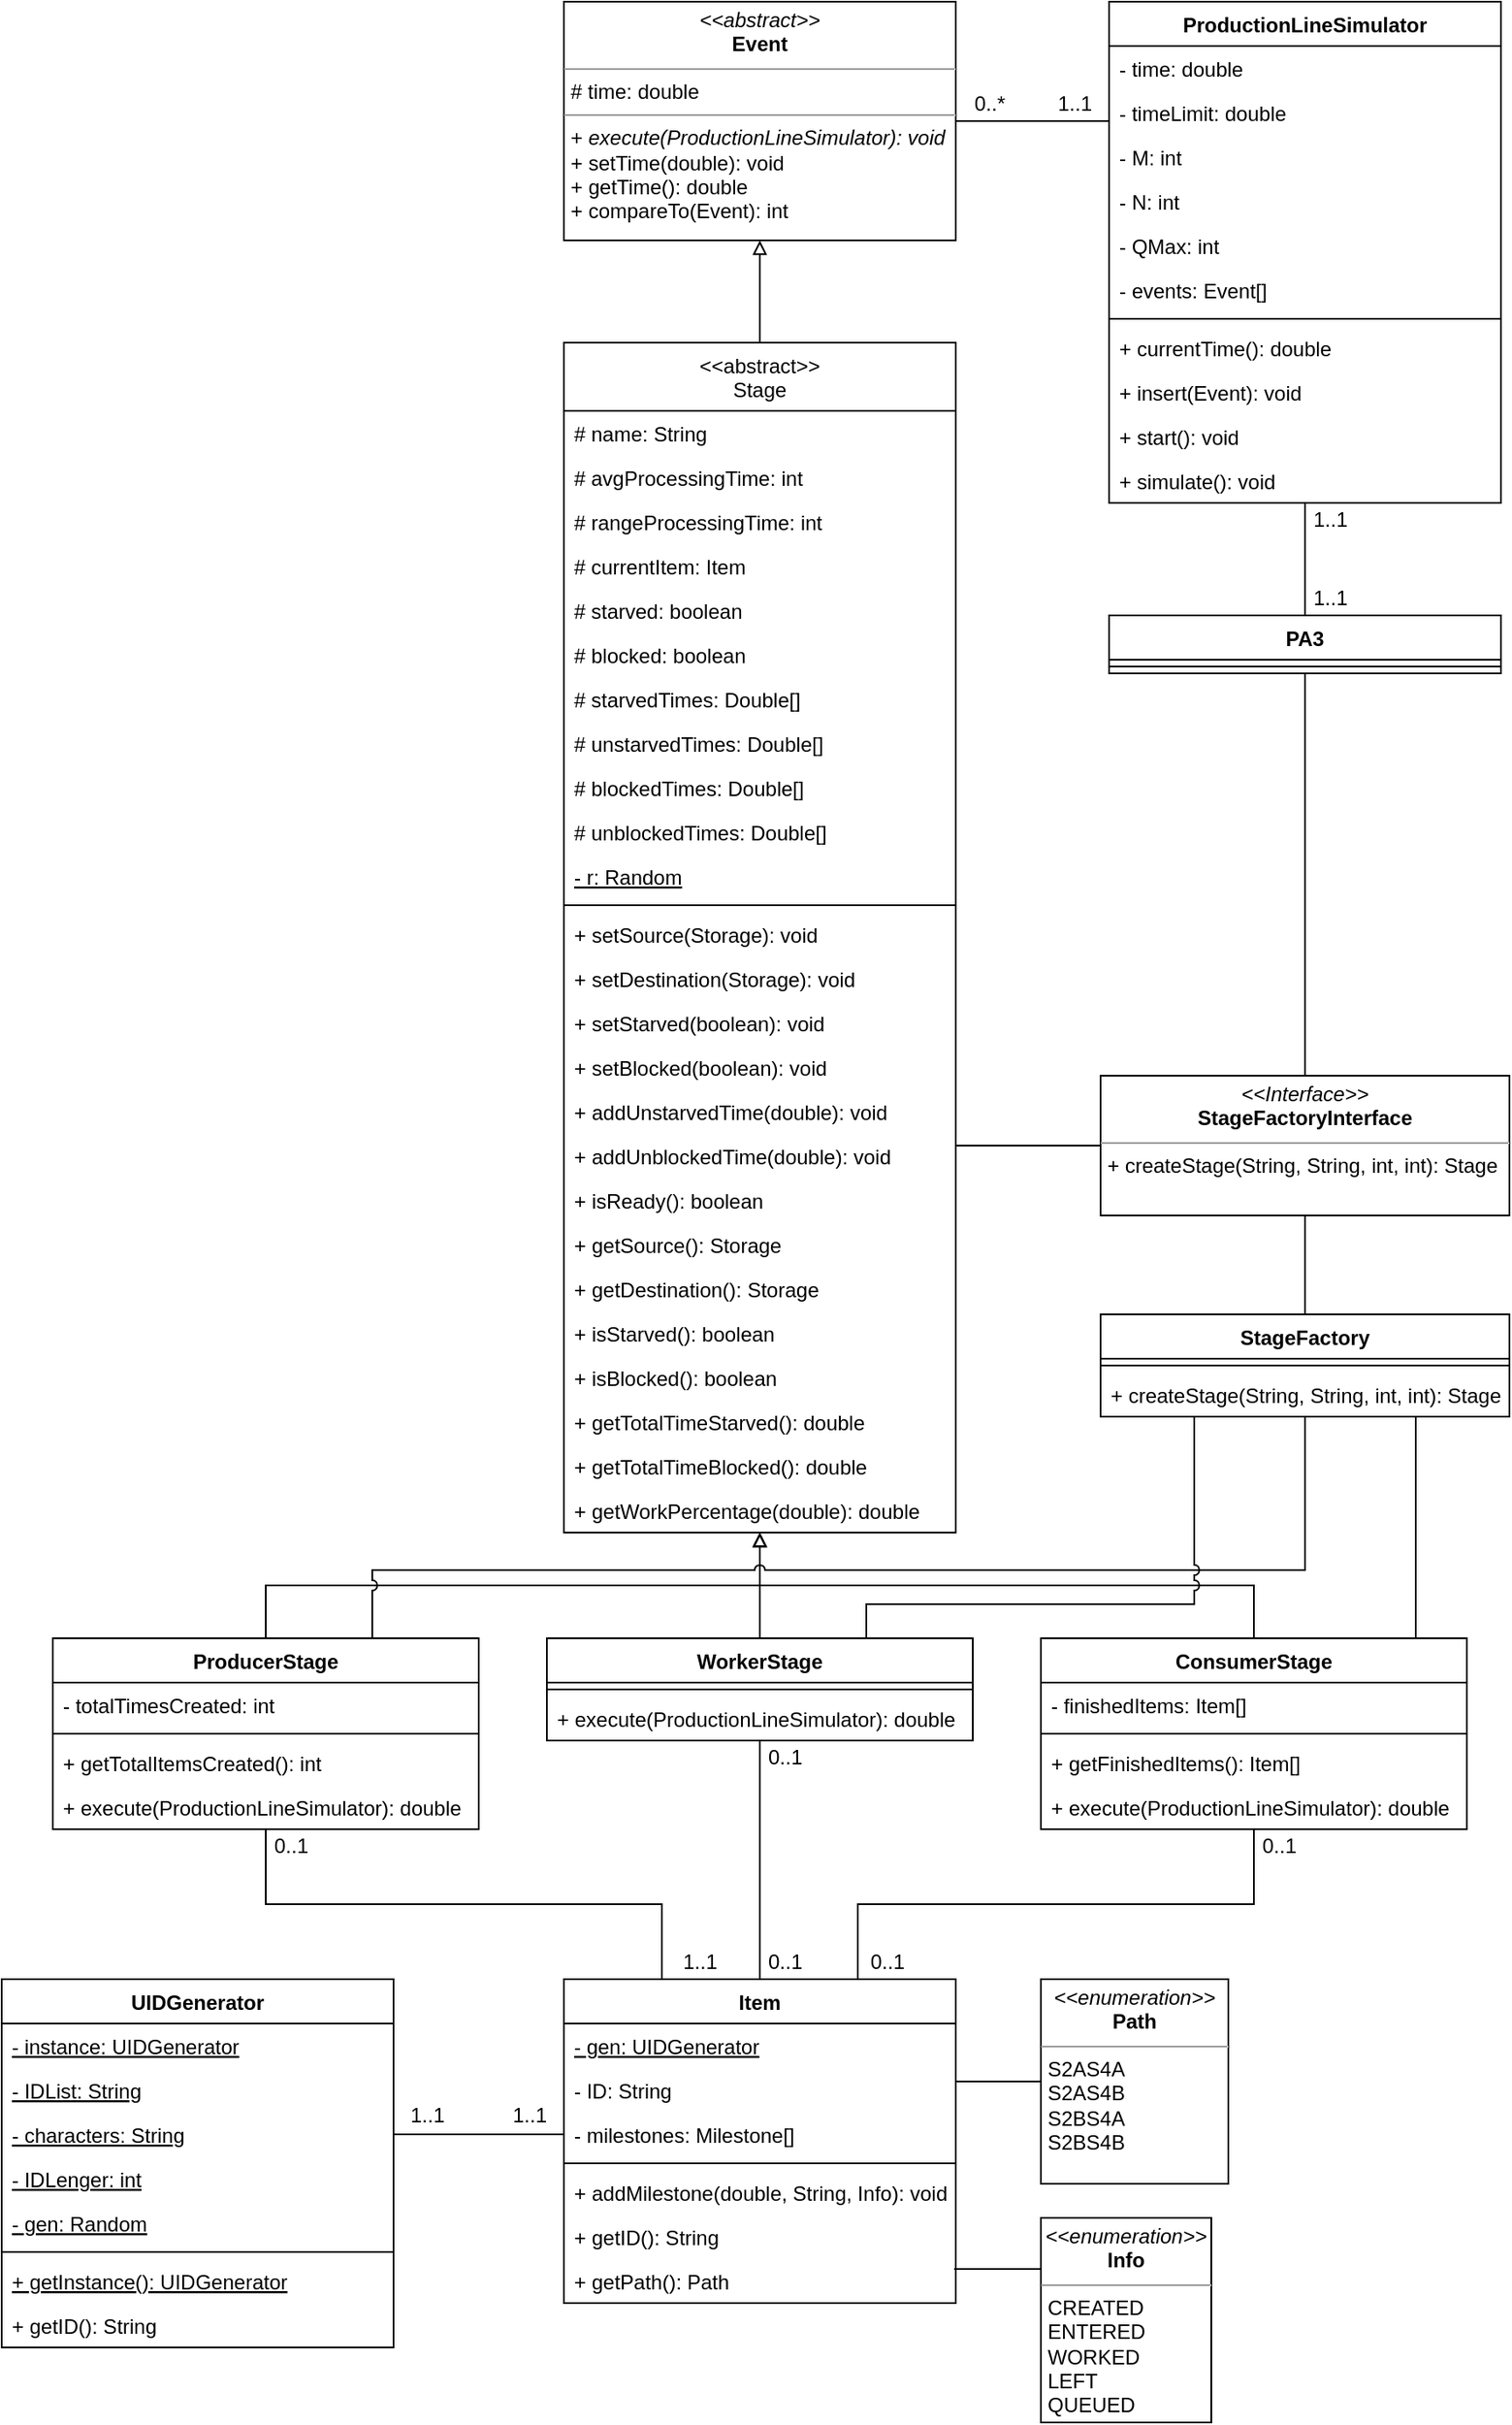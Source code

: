 <mxfile version="14.6.13" type="device"><diagram name="Page-1" id="c4acf3e9-155e-7222-9cf6-157b1a14988f"><mxGraphModel dx="1673" dy="896" grid="1" gridSize="10" guides="1" tooltips="1" connect="1" arrows="1" fold="1" page="1" pageScale="1" pageWidth="850" pageHeight="1100" background="none" math="0" shadow="0"><root><mxCell id="0"/><mxCell id="1" parent="0"/><mxCell id="oJGNSVc1yDjOr_b3LS5E-125" style="edgeStyle=orthogonalEdgeStyle;rounded=0;orthogonalLoop=1;jettySize=auto;html=1;exitX=0.75;exitY=0;exitDx=0;exitDy=0;endArrow=none;endFill=0;" edge="1" parent="1" source="oJGNSVc1yDjOr_b3LS5E-5" target="oJGNSVc1yDjOr_b3LS5E-78"><mxGeometry relative="1" as="geometry"><mxPoint x="750" y="1110" as="targetPoint"/></mxGeometry></mxCell><mxCell id="oJGNSVc1yDjOr_b3LS5E-5" value="Item" style="swimlane;fontStyle=1;align=center;verticalAlign=top;childLayout=stackLayout;horizontal=1;startSize=26;horizontalStack=0;resizeParent=1;resizeParentMax=0;resizeLast=0;collapsible=1;marginBottom=0;" vertex="1" parent="1"><mxGeometry x="330" y="1160" width="230" height="190" as="geometry"/></mxCell><mxCell id="oJGNSVc1yDjOr_b3LS5E-6" value="- gen: UIDGenerator" style="text;strokeColor=none;fillColor=none;align=left;verticalAlign=top;spacingLeft=4;spacingRight=4;overflow=hidden;rotatable=0;points=[[0,0.5],[1,0.5]];portConstraint=eastwest;fontStyle=4" vertex="1" parent="oJGNSVc1yDjOr_b3LS5E-5"><mxGeometry y="26" width="230" height="26" as="geometry"/></mxCell><mxCell id="oJGNSVc1yDjOr_b3LS5E-9" value="- ID: String" style="text;strokeColor=none;fillColor=none;align=left;verticalAlign=top;spacingLeft=4;spacingRight=4;overflow=hidden;rotatable=0;points=[[0,0.5],[1,0.5]];portConstraint=eastwest;" vertex="1" parent="oJGNSVc1yDjOr_b3LS5E-5"><mxGeometry y="52" width="230" height="26" as="geometry"/></mxCell><mxCell id="oJGNSVc1yDjOr_b3LS5E-10" value="- milestones: Milestone[]" style="text;strokeColor=none;fillColor=none;align=left;verticalAlign=top;spacingLeft=4;spacingRight=4;overflow=hidden;rotatable=0;points=[[0,0.5],[1,0.5]];portConstraint=eastwest;" vertex="1" parent="oJGNSVc1yDjOr_b3LS5E-5"><mxGeometry y="78" width="230" height="26" as="geometry"/></mxCell><mxCell id="oJGNSVc1yDjOr_b3LS5E-7" value="" style="line;strokeWidth=1;fillColor=none;align=left;verticalAlign=middle;spacingTop=-1;spacingLeft=3;spacingRight=3;rotatable=0;labelPosition=right;points=[];portConstraint=eastwest;" vertex="1" parent="oJGNSVc1yDjOr_b3LS5E-5"><mxGeometry y="104" width="230" height="8" as="geometry"/></mxCell><mxCell id="oJGNSVc1yDjOr_b3LS5E-8" value="+ addMilestone(double, String, Info): void" style="text;strokeColor=none;fillColor=none;align=left;verticalAlign=top;spacingLeft=4;spacingRight=4;overflow=hidden;rotatable=0;points=[[0,0.5],[1,0.5]];portConstraint=eastwest;" vertex="1" parent="oJGNSVc1yDjOr_b3LS5E-5"><mxGeometry y="112" width="230" height="26" as="geometry"/></mxCell><mxCell id="oJGNSVc1yDjOr_b3LS5E-11" value="+ getID(): String" style="text;strokeColor=none;fillColor=none;align=left;verticalAlign=top;spacingLeft=4;spacingRight=4;overflow=hidden;rotatable=0;points=[[0,0.5],[1,0.5]];portConstraint=eastwest;" vertex="1" parent="oJGNSVc1yDjOr_b3LS5E-5"><mxGeometry y="138" width="230" height="26" as="geometry"/></mxCell><mxCell id="oJGNSVc1yDjOr_b3LS5E-12" value="+ getPath(): Path" style="text;strokeColor=none;fillColor=none;align=left;verticalAlign=top;spacingLeft=4;spacingRight=4;overflow=hidden;rotatable=0;points=[[0,0.5],[1,0.5]];portConstraint=eastwest;" vertex="1" parent="oJGNSVc1yDjOr_b3LS5E-5"><mxGeometry y="164" width="230" height="26" as="geometry"/></mxCell><mxCell id="oJGNSVc1yDjOr_b3LS5E-135" style="edgeStyle=orthogonalEdgeStyle;rounded=0;orthogonalLoop=1;jettySize=auto;html=1;exitX=0;exitY=0.25;exitDx=0;exitDy=0;entryX=0.996;entryY=0.231;entryDx=0;entryDy=0;entryPerimeter=0;endArrow=none;endFill=0;" edge="1" parent="1" source="oJGNSVc1yDjOr_b3LS5E-17" target="oJGNSVc1yDjOr_b3LS5E-12"><mxGeometry relative="1" as="geometry"/></mxCell><mxCell id="oJGNSVc1yDjOr_b3LS5E-17" value="&lt;p style=&quot;margin: 0px ; margin-top: 4px ; text-align: center&quot;&gt;&lt;i&gt;&amp;lt;&amp;lt;enumeration&amp;gt;&amp;gt;&lt;/i&gt;&lt;br&gt;&lt;b&gt;Info&lt;/b&gt;&lt;/p&gt;&lt;hr size=&quot;1&quot;&gt;&lt;p style=&quot;margin: 0px ; margin-left: 4px&quot;&gt;CREATED&lt;/p&gt;&lt;p style=&quot;margin: 0px ; margin-left: 4px&quot;&gt;ENTERED&lt;/p&gt;&lt;p style=&quot;margin: 0px ; margin-left: 4px&quot;&gt;WORKED&lt;/p&gt;&lt;p style=&quot;margin: 0px ; margin-left: 4px&quot;&gt;LEFT&lt;/p&gt;&lt;p style=&quot;margin: 0px ; margin-left: 4px&quot;&gt;QUEUED&lt;/p&gt;&lt;p style=&quot;margin: 0px ; margin-left: 4px&quot;&gt;&lt;br&gt;&lt;/p&gt;" style="verticalAlign=top;align=left;overflow=fill;fontSize=12;fontFamily=Helvetica;html=1;" vertex="1" parent="1"><mxGeometry x="610" y="1300" width="100" height="120" as="geometry"/></mxCell><mxCell id="oJGNSVc1yDjOr_b3LS5E-136" style="edgeStyle=orthogonalEdgeStyle;rounded=0;orthogonalLoop=1;jettySize=auto;html=1;exitX=0;exitY=0.5;exitDx=0;exitDy=0;entryX=1;entryY=0.5;entryDx=0;entryDy=0;endArrow=none;endFill=0;" edge="1" parent="1" source="oJGNSVc1yDjOr_b3LS5E-20" target="oJGNSVc1yDjOr_b3LS5E-9"><mxGeometry relative="1" as="geometry"><Array as="points"><mxPoint x="560" y="1220"/></Array></mxGeometry></mxCell><mxCell id="oJGNSVc1yDjOr_b3LS5E-20" value="&lt;p style=&quot;margin: 0px ; margin-top: 4px ; text-align: center&quot;&gt;&lt;i&gt;&amp;lt;&amp;lt;enumeration&amp;gt;&amp;gt;&lt;/i&gt;&lt;br&gt;&lt;b&gt;Path&lt;/b&gt;&lt;/p&gt;&lt;hr size=&quot;1&quot;&gt;&lt;p style=&quot;margin: 0px ; margin-left: 4px&quot;&gt;S2AS4A&lt;/p&gt;&lt;p style=&quot;margin: 0px ; margin-left: 4px&quot;&gt;S2AS4B&lt;/p&gt;&lt;p style=&quot;margin: 0px ; margin-left: 4px&quot;&gt;S2BS4A&lt;/p&gt;&lt;p style=&quot;margin: 0px ; margin-left: 4px&quot;&gt;S2BS4B&lt;/p&gt;&lt;p style=&quot;margin: 0px ; margin-left: 4px&quot;&gt;&lt;br&gt;&lt;/p&gt;&lt;p style=&quot;margin: 0px ; margin-left: 4px&quot;&gt;&lt;br&gt;&lt;/p&gt;" style="verticalAlign=top;align=left;overflow=fill;fontSize=12;fontFamily=Helvetica;html=1;" vertex="1" parent="1"><mxGeometry x="610" y="1160" width="110" height="120" as="geometry"/></mxCell><mxCell id="oJGNSVc1yDjOr_b3LS5E-129" style="edgeStyle=orthogonalEdgeStyle;rounded=0;orthogonalLoop=1;jettySize=auto;html=1;exitX=1;exitY=0.5;exitDx=0;exitDy=0;endArrow=none;endFill=0;entryX=0;entryY=0.5;entryDx=0;entryDy=0;" edge="1" parent="1" source="oJGNSVc1yDjOr_b3LS5E-21" target="oJGNSVc1yDjOr_b3LS5E-90"><mxGeometry relative="1" as="geometry"><Array as="points"><mxPoint x="650" y="70"/></Array></mxGeometry></mxCell><mxCell id="oJGNSVc1yDjOr_b3LS5E-21" value="&lt;p style=&quot;margin: 0px ; margin-top: 4px ; text-align: center&quot;&gt;&lt;i&gt;&amp;lt;&amp;lt;abstract&amp;gt;&amp;gt;&lt;/i&gt;&lt;br&gt;&lt;b&gt;Event&lt;/b&gt;&lt;/p&gt;&lt;hr size=&quot;1&quot;&gt;&lt;p style=&quot;margin: 0px ; margin-left: 4px&quot;&gt;# time: double&lt;br&gt;&lt;/p&gt;&lt;hr size=&quot;1&quot;&gt;&lt;p style=&quot;margin: 0px ; margin-left: 4px&quot;&gt;+ &lt;i&gt;execute(ProductionLineSimulator): void&lt;/i&gt;&lt;br&gt;+ setTime(double): void&lt;/p&gt;&lt;p style=&quot;margin: 0px ; margin-left: 4px&quot;&gt;+ getTime(): double&lt;/p&gt;&lt;p style=&quot;margin: 0px ; margin-left: 4px&quot;&gt;+ compareTo(Event): int&lt;/p&gt;" style="verticalAlign=top;align=left;overflow=fill;fontSize=12;fontFamily=Helvetica;html=1;" vertex="1" parent="1"><mxGeometry x="330" width="230" height="140" as="geometry"/></mxCell><mxCell id="oJGNSVc1yDjOr_b3LS5E-31" style="edgeStyle=orthogonalEdgeStyle;rounded=0;orthogonalLoop=1;jettySize=auto;html=1;exitX=0.5;exitY=0;exitDx=0;exitDy=0;entryX=0.5;entryY=1;entryDx=0;entryDy=0;endArrow=block;endFill=0;" edge="1" parent="1" source="oJGNSVc1yDjOr_b3LS5E-23" target="oJGNSVc1yDjOr_b3LS5E-21"><mxGeometry relative="1" as="geometry"/></mxCell><mxCell id="oJGNSVc1yDjOr_b3LS5E-23" value="&lt;&lt;abstract&gt;&gt;&#10;Stage" style="swimlane;fontStyle=0;align=center;verticalAlign=top;childLayout=stackLayout;horizontal=1;startSize=40;horizontalStack=0;resizeParent=1;resizeParentMax=0;resizeLast=0;collapsible=1;marginBottom=0;" vertex="1" parent="1"><mxGeometry x="330" y="200" width="230" height="698" as="geometry"/></mxCell><mxCell id="oJGNSVc1yDjOr_b3LS5E-24" value="# name: String" style="text;strokeColor=none;fillColor=none;align=left;verticalAlign=top;spacingLeft=4;spacingRight=4;overflow=hidden;rotatable=0;points=[[0,0.5],[1,0.5]];portConstraint=eastwest;fontStyle=0" vertex="1" parent="oJGNSVc1yDjOr_b3LS5E-23"><mxGeometry y="40" width="230" height="26" as="geometry"/></mxCell><mxCell id="oJGNSVc1yDjOr_b3LS5E-25" value="# avgProcessingTime: int" style="text;strokeColor=none;fillColor=none;align=left;verticalAlign=top;spacingLeft=4;spacingRight=4;overflow=hidden;rotatable=0;points=[[0,0.5],[1,0.5]];portConstraint=eastwest;" vertex="1" parent="oJGNSVc1yDjOr_b3LS5E-23"><mxGeometry y="66" width="230" height="26" as="geometry"/></mxCell><mxCell id="oJGNSVc1yDjOr_b3LS5E-32" value="# rangeProcessingTime: int" style="text;strokeColor=none;fillColor=none;align=left;verticalAlign=top;spacingLeft=4;spacingRight=4;overflow=hidden;rotatable=0;points=[[0,0.5],[1,0.5]];portConstraint=eastwest;" vertex="1" parent="oJGNSVc1yDjOr_b3LS5E-23"><mxGeometry y="92" width="230" height="26" as="geometry"/></mxCell><mxCell id="oJGNSVc1yDjOr_b3LS5E-26" value="# currentItem: Item" style="text;strokeColor=none;fillColor=none;align=left;verticalAlign=top;spacingLeft=4;spacingRight=4;overflow=hidden;rotatable=0;points=[[0,0.5],[1,0.5]];portConstraint=eastwest;" vertex="1" parent="oJGNSVc1yDjOr_b3LS5E-23"><mxGeometry y="118" width="230" height="26" as="geometry"/></mxCell><mxCell id="oJGNSVc1yDjOr_b3LS5E-33" value="# starved: boolean" style="text;strokeColor=none;fillColor=none;align=left;verticalAlign=top;spacingLeft=4;spacingRight=4;overflow=hidden;rotatable=0;points=[[0,0.5],[1,0.5]];portConstraint=eastwest;" vertex="1" parent="oJGNSVc1yDjOr_b3LS5E-23"><mxGeometry y="144" width="230" height="26" as="geometry"/></mxCell><mxCell id="oJGNSVc1yDjOr_b3LS5E-34" value="# blocked: boolean" style="text;strokeColor=none;fillColor=none;align=left;verticalAlign=top;spacingLeft=4;spacingRight=4;overflow=hidden;rotatable=0;points=[[0,0.5],[1,0.5]];portConstraint=eastwest;" vertex="1" parent="oJGNSVc1yDjOr_b3LS5E-23"><mxGeometry y="170" width="230" height="26" as="geometry"/></mxCell><mxCell id="oJGNSVc1yDjOr_b3LS5E-36" value="# starvedTimes: Double[]" style="text;strokeColor=none;fillColor=none;align=left;verticalAlign=top;spacingLeft=4;spacingRight=4;overflow=hidden;rotatable=0;points=[[0,0.5],[1,0.5]];portConstraint=eastwest;" vertex="1" parent="oJGNSVc1yDjOr_b3LS5E-23"><mxGeometry y="196" width="230" height="26" as="geometry"/></mxCell><mxCell id="oJGNSVc1yDjOr_b3LS5E-37" value="# unstarvedTimes: Double[]" style="text;strokeColor=none;fillColor=none;align=left;verticalAlign=top;spacingLeft=4;spacingRight=4;overflow=hidden;rotatable=0;points=[[0,0.5],[1,0.5]];portConstraint=eastwest;" vertex="1" parent="oJGNSVc1yDjOr_b3LS5E-23"><mxGeometry y="222" width="230" height="26" as="geometry"/></mxCell><mxCell id="oJGNSVc1yDjOr_b3LS5E-38" value="# blockedTimes: Double[]" style="text;strokeColor=none;fillColor=none;align=left;verticalAlign=top;spacingLeft=4;spacingRight=4;overflow=hidden;rotatable=0;points=[[0,0.5],[1,0.5]];portConstraint=eastwest;" vertex="1" parent="oJGNSVc1yDjOr_b3LS5E-23"><mxGeometry y="248" width="230" height="26" as="geometry"/></mxCell><mxCell id="oJGNSVc1yDjOr_b3LS5E-39" value="# unblockedTimes: Double[]" style="text;strokeColor=none;fillColor=none;align=left;verticalAlign=top;spacingLeft=4;spacingRight=4;overflow=hidden;rotatable=0;points=[[0,0.5],[1,0.5]];portConstraint=eastwest;" vertex="1" parent="oJGNSVc1yDjOr_b3LS5E-23"><mxGeometry y="274" width="230" height="26" as="geometry"/></mxCell><mxCell id="oJGNSVc1yDjOr_b3LS5E-35" value="- r: Random" style="text;strokeColor=none;fillColor=none;align=left;verticalAlign=top;spacingLeft=4;spacingRight=4;overflow=hidden;rotatable=0;points=[[0,0.5],[1,0.5]];portConstraint=eastwest;fontStyle=4" vertex="1" parent="oJGNSVc1yDjOr_b3LS5E-23"><mxGeometry y="300" width="230" height="26" as="geometry"/></mxCell><mxCell id="oJGNSVc1yDjOr_b3LS5E-27" value="" style="line;strokeWidth=1;fillColor=none;align=left;verticalAlign=middle;spacingTop=-1;spacingLeft=3;spacingRight=3;rotatable=0;labelPosition=right;points=[];portConstraint=eastwest;" vertex="1" parent="oJGNSVc1yDjOr_b3LS5E-23"><mxGeometry y="326" width="230" height="8" as="geometry"/></mxCell><mxCell id="oJGNSVc1yDjOr_b3LS5E-28" value="+ setSource(Storage): void" style="text;strokeColor=none;fillColor=none;align=left;verticalAlign=top;spacingLeft=4;spacingRight=4;overflow=hidden;rotatable=0;points=[[0,0.5],[1,0.5]];portConstraint=eastwest;" vertex="1" parent="oJGNSVc1yDjOr_b3LS5E-23"><mxGeometry y="334" width="230" height="26" as="geometry"/></mxCell><mxCell id="oJGNSVc1yDjOr_b3LS5E-29" value="+ setDestination(Storage): void" style="text;strokeColor=none;fillColor=none;align=left;verticalAlign=top;spacingLeft=4;spacingRight=4;overflow=hidden;rotatable=0;points=[[0,0.5],[1,0.5]];portConstraint=eastwest;" vertex="1" parent="oJGNSVc1yDjOr_b3LS5E-23"><mxGeometry y="360" width="230" height="26" as="geometry"/></mxCell><mxCell id="oJGNSVc1yDjOr_b3LS5E-30" value="+ setStarved(boolean): void" style="text;strokeColor=none;fillColor=none;align=left;verticalAlign=top;spacingLeft=4;spacingRight=4;overflow=hidden;rotatable=0;points=[[0,0.5],[1,0.5]];portConstraint=eastwest;" vertex="1" parent="oJGNSVc1yDjOr_b3LS5E-23"><mxGeometry y="386" width="230" height="26" as="geometry"/></mxCell><mxCell id="oJGNSVc1yDjOr_b3LS5E-40" value="+ setBlocked(boolean): void" style="text;strokeColor=none;fillColor=none;align=left;verticalAlign=top;spacingLeft=4;spacingRight=4;overflow=hidden;rotatable=0;points=[[0,0.5],[1,0.5]];portConstraint=eastwest;" vertex="1" parent="oJGNSVc1yDjOr_b3LS5E-23"><mxGeometry y="412" width="230" height="26" as="geometry"/></mxCell><mxCell id="oJGNSVc1yDjOr_b3LS5E-42" value="+ addUnstarvedTime(double): void" style="text;strokeColor=none;fillColor=none;align=left;verticalAlign=top;spacingLeft=4;spacingRight=4;overflow=hidden;rotatable=0;points=[[0,0.5],[1,0.5]];portConstraint=eastwest;" vertex="1" parent="oJGNSVc1yDjOr_b3LS5E-23"><mxGeometry y="438" width="230" height="26" as="geometry"/></mxCell><mxCell id="oJGNSVc1yDjOr_b3LS5E-41" value="+ addUnblockedTime(double): void" style="text;strokeColor=none;fillColor=none;align=left;verticalAlign=top;spacingLeft=4;spacingRight=4;overflow=hidden;rotatable=0;points=[[0,0.5],[1,0.5]];portConstraint=eastwest;" vertex="1" parent="oJGNSVc1yDjOr_b3LS5E-23"><mxGeometry y="464" width="230" height="26" as="geometry"/></mxCell><mxCell id="oJGNSVc1yDjOr_b3LS5E-43" value="+ isReady(): boolean" style="text;strokeColor=none;fillColor=none;align=left;verticalAlign=top;spacingLeft=4;spacingRight=4;overflow=hidden;rotatable=0;points=[[0,0.5],[1,0.5]];portConstraint=eastwest;" vertex="1" parent="oJGNSVc1yDjOr_b3LS5E-23"><mxGeometry y="490" width="230" height="26" as="geometry"/></mxCell><mxCell id="oJGNSVc1yDjOr_b3LS5E-44" value="+ getSource(): Storage" style="text;strokeColor=none;fillColor=none;align=left;verticalAlign=top;spacingLeft=4;spacingRight=4;overflow=hidden;rotatable=0;points=[[0,0.5],[1,0.5]];portConstraint=eastwest;" vertex="1" parent="oJGNSVc1yDjOr_b3LS5E-23"><mxGeometry y="516" width="230" height="26" as="geometry"/></mxCell><mxCell id="oJGNSVc1yDjOr_b3LS5E-45" value="+ getDestination(): Storage" style="text;strokeColor=none;fillColor=none;align=left;verticalAlign=top;spacingLeft=4;spacingRight=4;overflow=hidden;rotatable=0;points=[[0,0.5],[1,0.5]];portConstraint=eastwest;" vertex="1" parent="oJGNSVc1yDjOr_b3LS5E-23"><mxGeometry y="542" width="230" height="26" as="geometry"/></mxCell><mxCell id="oJGNSVc1yDjOr_b3LS5E-46" value="+ isStarved(): boolean" style="text;strokeColor=none;fillColor=none;align=left;verticalAlign=top;spacingLeft=4;spacingRight=4;overflow=hidden;rotatable=0;points=[[0,0.5],[1,0.5]];portConstraint=eastwest;" vertex="1" parent="oJGNSVc1yDjOr_b3LS5E-23"><mxGeometry y="568" width="230" height="26" as="geometry"/></mxCell><mxCell id="oJGNSVc1yDjOr_b3LS5E-47" value="+ isBlocked(): boolean" style="text;strokeColor=none;fillColor=none;align=left;verticalAlign=top;spacingLeft=4;spacingRight=4;overflow=hidden;rotatable=0;points=[[0,0.5],[1,0.5]];portConstraint=eastwest;" vertex="1" parent="oJGNSVc1yDjOr_b3LS5E-23"><mxGeometry y="594" width="230" height="26" as="geometry"/></mxCell><mxCell id="oJGNSVc1yDjOr_b3LS5E-48" value="+ getTotalTimeStarved(): double" style="text;strokeColor=none;fillColor=none;align=left;verticalAlign=top;spacingLeft=4;spacingRight=4;overflow=hidden;rotatable=0;points=[[0,0.5],[1,0.5]];portConstraint=eastwest;" vertex="1" parent="oJGNSVc1yDjOr_b3LS5E-23"><mxGeometry y="620" width="230" height="26" as="geometry"/></mxCell><mxCell id="oJGNSVc1yDjOr_b3LS5E-49" value="+ getTotalTimeBlocked(): double" style="text;strokeColor=none;fillColor=none;align=left;verticalAlign=top;spacingLeft=4;spacingRight=4;overflow=hidden;rotatable=0;points=[[0,0.5],[1,0.5]];portConstraint=eastwest;" vertex="1" parent="oJGNSVc1yDjOr_b3LS5E-23"><mxGeometry y="646" width="230" height="26" as="geometry"/></mxCell><mxCell id="oJGNSVc1yDjOr_b3LS5E-50" value="+ getWorkPercentage(double): double" style="text;strokeColor=none;fillColor=none;align=left;verticalAlign=top;spacingLeft=4;spacingRight=4;overflow=hidden;rotatable=0;points=[[0,0.5],[1,0.5]];portConstraint=eastwest;" vertex="1" parent="oJGNSVc1yDjOr_b3LS5E-23"><mxGeometry y="672" width="230" height="26" as="geometry"/></mxCell><mxCell id="oJGNSVc1yDjOr_b3LS5E-122" style="edgeStyle=orthogonalEdgeStyle;rounded=0;orthogonalLoop=1;jettySize=auto;html=1;exitX=0.5;exitY=0;exitDx=0;exitDy=0;endArrow=block;endFill=0;" edge="1" parent="1" source="oJGNSVc1yDjOr_b3LS5E-51" target="oJGNSVc1yDjOr_b3LS5E-23"><mxGeometry relative="1" as="geometry"/></mxCell><mxCell id="oJGNSVc1yDjOr_b3LS5E-175" style="edgeStyle=orthogonalEdgeStyle;rounded=0;jumpStyle=arc;orthogonalLoop=1;jettySize=auto;html=1;exitX=0.75;exitY=0;exitDx=0;exitDy=0;endArrow=none;endFill=0;" edge="1" parent="1" source="oJGNSVc1yDjOr_b3LS5E-51" target="oJGNSVc1yDjOr_b3LS5E-157"><mxGeometry relative="1" as="geometry"><Array as="points"><mxPoint x="217" y="920"/><mxPoint x="765" y="920"/></Array></mxGeometry></mxCell><mxCell id="oJGNSVc1yDjOr_b3LS5E-51" value="ProducerStage" style="swimlane;fontStyle=1;align=center;verticalAlign=top;childLayout=stackLayout;horizontal=1;startSize=26;horizontalStack=0;resizeParent=1;resizeParentMax=0;resizeLast=0;collapsible=1;marginBottom=0;" vertex="1" parent="1"><mxGeometry x="30" y="960" width="250" height="112" as="geometry"/></mxCell><mxCell id="oJGNSVc1yDjOr_b3LS5E-52" value="- totalTimesCreated: int" style="text;strokeColor=none;fillColor=none;align=left;verticalAlign=top;spacingLeft=4;spacingRight=4;overflow=hidden;rotatable=0;points=[[0,0.5],[1,0.5]];portConstraint=eastwest;fontStyle=0" vertex="1" parent="oJGNSVc1yDjOr_b3LS5E-51"><mxGeometry y="26" width="250" height="26" as="geometry"/></mxCell><mxCell id="oJGNSVc1yDjOr_b3LS5E-63" value="" style="line;strokeWidth=1;fillColor=none;align=left;verticalAlign=middle;spacingTop=-1;spacingLeft=3;spacingRight=3;rotatable=0;labelPosition=right;points=[];portConstraint=eastwest;" vertex="1" parent="oJGNSVc1yDjOr_b3LS5E-51"><mxGeometry y="52" width="250" height="8" as="geometry"/></mxCell><mxCell id="oJGNSVc1yDjOr_b3LS5E-64" value="+ getTotalItemsCreated(): int" style="text;strokeColor=none;fillColor=none;align=left;verticalAlign=top;spacingLeft=4;spacingRight=4;overflow=hidden;rotatable=0;points=[[0,0.5],[1,0.5]];portConstraint=eastwest;" vertex="1" parent="oJGNSVc1yDjOr_b3LS5E-51"><mxGeometry y="60" width="250" height="26" as="geometry"/></mxCell><mxCell id="oJGNSVc1yDjOr_b3LS5E-77" value="+ execute(ProductionLineSimulator): double" style="text;strokeColor=none;fillColor=none;align=left;verticalAlign=top;spacingLeft=4;spacingRight=4;overflow=hidden;rotatable=0;points=[[0,0.5],[1,0.5]];portConstraint=eastwest;" vertex="1" parent="oJGNSVc1yDjOr_b3LS5E-51"><mxGeometry y="86" width="250" height="26" as="geometry"/></mxCell><mxCell id="oJGNSVc1yDjOr_b3LS5E-123" style="edgeStyle=orthogonalEdgeStyle;rounded=0;orthogonalLoop=1;jettySize=auto;html=1;exitX=0.5;exitY=0;exitDx=0;exitDy=0;endArrow=block;endFill=0;" edge="1" parent="1" source="oJGNSVc1yDjOr_b3LS5E-78" target="oJGNSVc1yDjOr_b3LS5E-23"><mxGeometry relative="1" as="geometry"/></mxCell><mxCell id="oJGNSVc1yDjOr_b3LS5E-173" style="edgeStyle=orthogonalEdgeStyle;rounded=0;orthogonalLoop=1;jettySize=auto;html=1;exitX=0.75;exitY=0;exitDx=0;exitDy=0;endArrow=none;endFill=0;" edge="1" parent="1" source="oJGNSVc1yDjOr_b3LS5E-78" target="oJGNSVc1yDjOr_b3LS5E-157"><mxGeometry relative="1" as="geometry"><Array as="points"><mxPoint x="830" y="960"/></Array></mxGeometry></mxCell><mxCell id="oJGNSVc1yDjOr_b3LS5E-78" value="ConsumerStage" style="swimlane;fontStyle=1;align=center;verticalAlign=top;childLayout=stackLayout;horizontal=1;startSize=26;horizontalStack=0;resizeParent=1;resizeParentMax=0;resizeLast=0;collapsible=1;marginBottom=0;" vertex="1" parent="1"><mxGeometry x="610" y="960" width="250" height="112" as="geometry"/></mxCell><mxCell id="oJGNSVc1yDjOr_b3LS5E-79" value="- finishedItems: Item[]" style="text;strokeColor=none;fillColor=none;align=left;verticalAlign=top;spacingLeft=4;spacingRight=4;overflow=hidden;rotatable=0;points=[[0,0.5],[1,0.5]];portConstraint=eastwest;fontStyle=0" vertex="1" parent="oJGNSVc1yDjOr_b3LS5E-78"><mxGeometry y="26" width="250" height="26" as="geometry"/></mxCell><mxCell id="oJGNSVc1yDjOr_b3LS5E-80" value="" style="line;strokeWidth=1;fillColor=none;align=left;verticalAlign=middle;spacingTop=-1;spacingLeft=3;spacingRight=3;rotatable=0;labelPosition=right;points=[];portConstraint=eastwest;" vertex="1" parent="oJGNSVc1yDjOr_b3LS5E-78"><mxGeometry y="52" width="250" height="8" as="geometry"/></mxCell><mxCell id="oJGNSVc1yDjOr_b3LS5E-81" value="+ getFinishedItems(): Item[]" style="text;strokeColor=none;fillColor=none;align=left;verticalAlign=top;spacingLeft=4;spacingRight=4;overflow=hidden;rotatable=0;points=[[0,0.5],[1,0.5]];portConstraint=eastwest;" vertex="1" parent="oJGNSVc1yDjOr_b3LS5E-78"><mxGeometry y="60" width="250" height="26" as="geometry"/></mxCell><mxCell id="oJGNSVc1yDjOr_b3LS5E-82" value="+ execute(ProductionLineSimulator): double" style="text;strokeColor=none;fillColor=none;align=left;verticalAlign=top;spacingLeft=4;spacingRight=4;overflow=hidden;rotatable=0;points=[[0,0.5],[1,0.5]];portConstraint=eastwest;" vertex="1" parent="oJGNSVc1yDjOr_b3LS5E-78"><mxGeometry y="86" width="250" height="26" as="geometry"/></mxCell><mxCell id="oJGNSVc1yDjOr_b3LS5E-124" style="edgeStyle=orthogonalEdgeStyle;rounded=0;orthogonalLoop=1;jettySize=auto;html=1;exitX=0.5;exitY=0;exitDx=0;exitDy=0;endArrow=block;endFill=0;" edge="1" parent="1" source="oJGNSVc1yDjOr_b3LS5E-83" target="oJGNSVc1yDjOr_b3LS5E-23"><mxGeometry relative="1" as="geometry"/></mxCell><mxCell id="oJGNSVc1yDjOr_b3LS5E-174" style="edgeStyle=orthogonalEdgeStyle;rounded=0;orthogonalLoop=1;jettySize=auto;html=1;exitX=0.75;exitY=0;exitDx=0;exitDy=0;endArrow=none;endFill=0;jumpStyle=arc;" edge="1" parent="1" source="oJGNSVc1yDjOr_b3LS5E-83" target="oJGNSVc1yDjOr_b3LS5E-157"><mxGeometry relative="1" as="geometry"><Array as="points"><mxPoint x="507" y="940"/><mxPoint x="700" y="940"/></Array></mxGeometry></mxCell><mxCell id="oJGNSVc1yDjOr_b3LS5E-83" value="WorkerStage" style="swimlane;fontStyle=1;align=center;verticalAlign=top;childLayout=stackLayout;horizontal=1;startSize=26;horizontalStack=0;resizeParent=1;resizeParentMax=0;resizeLast=0;collapsible=1;marginBottom=0;" vertex="1" parent="1"><mxGeometry x="320" y="960" width="250" height="60" as="geometry"/></mxCell><mxCell id="oJGNSVc1yDjOr_b3LS5E-85" value="" style="line;strokeWidth=1;fillColor=none;align=left;verticalAlign=middle;spacingTop=-1;spacingLeft=3;spacingRight=3;rotatable=0;labelPosition=right;points=[];portConstraint=eastwest;" vertex="1" parent="oJGNSVc1yDjOr_b3LS5E-83"><mxGeometry y="26" width="250" height="8" as="geometry"/></mxCell><mxCell id="oJGNSVc1yDjOr_b3LS5E-87" value="+ execute(ProductionLineSimulator): double" style="text;strokeColor=none;fillColor=none;align=left;verticalAlign=top;spacingLeft=4;spacingRight=4;overflow=hidden;rotatable=0;points=[[0,0.5],[1,0.5]];portConstraint=eastwest;" vertex="1" parent="oJGNSVc1yDjOr_b3LS5E-83"><mxGeometry y="34" width="250" height="26" as="geometry"/></mxCell><mxCell id="oJGNSVc1yDjOr_b3LS5E-88" value="ProductionLineSimulator" style="swimlane;fontStyle=1;align=center;verticalAlign=top;childLayout=stackLayout;horizontal=1;startSize=26;horizontalStack=0;resizeParent=1;resizeParentMax=0;resizeLast=0;collapsible=1;marginBottom=0;" vertex="1" parent="1"><mxGeometry x="650" width="230" height="294" as="geometry"/></mxCell><mxCell id="oJGNSVc1yDjOr_b3LS5E-89" value="- time: double" style="text;strokeColor=none;fillColor=none;align=left;verticalAlign=top;spacingLeft=4;spacingRight=4;overflow=hidden;rotatable=0;points=[[0,0.5],[1,0.5]];portConstraint=eastwest;fontStyle=0" vertex="1" parent="oJGNSVc1yDjOr_b3LS5E-88"><mxGeometry y="26" width="230" height="26" as="geometry"/></mxCell><mxCell id="oJGNSVc1yDjOr_b3LS5E-90" value="- timeLimit: double" style="text;strokeColor=none;fillColor=none;align=left;verticalAlign=top;spacingLeft=4;spacingRight=4;overflow=hidden;rotatable=0;points=[[0,0.5],[1,0.5]];portConstraint=eastwest;" vertex="1" parent="oJGNSVc1yDjOr_b3LS5E-88"><mxGeometry y="52" width="230" height="26" as="geometry"/></mxCell><mxCell id="oJGNSVc1yDjOr_b3LS5E-91" value="- M: int" style="text;strokeColor=none;fillColor=none;align=left;verticalAlign=top;spacingLeft=4;spacingRight=4;overflow=hidden;rotatable=0;points=[[0,0.5],[1,0.5]];portConstraint=eastwest;" vertex="1" parent="oJGNSVc1yDjOr_b3LS5E-88"><mxGeometry y="78" width="230" height="26" as="geometry"/></mxCell><mxCell id="oJGNSVc1yDjOr_b3LS5E-97" value="- N: int" style="text;strokeColor=none;fillColor=none;align=left;verticalAlign=top;spacingLeft=4;spacingRight=4;overflow=hidden;rotatable=0;points=[[0,0.5],[1,0.5]];portConstraint=eastwest;" vertex="1" parent="oJGNSVc1yDjOr_b3LS5E-88"><mxGeometry y="104" width="230" height="26" as="geometry"/></mxCell><mxCell id="oJGNSVc1yDjOr_b3LS5E-98" value="- QMax: int" style="text;strokeColor=none;fillColor=none;align=left;verticalAlign=top;spacingLeft=4;spacingRight=4;overflow=hidden;rotatable=0;points=[[0,0.5],[1,0.5]];portConstraint=eastwest;" vertex="1" parent="oJGNSVc1yDjOr_b3LS5E-88"><mxGeometry y="130" width="230" height="26" as="geometry"/></mxCell><mxCell id="oJGNSVc1yDjOr_b3LS5E-99" value="- events: Event[]" style="text;strokeColor=none;fillColor=none;align=left;verticalAlign=top;spacingLeft=4;spacingRight=4;overflow=hidden;rotatable=0;points=[[0,0.5],[1,0.5]];portConstraint=eastwest;" vertex="1" parent="oJGNSVc1yDjOr_b3LS5E-88"><mxGeometry y="156" width="230" height="26" as="geometry"/></mxCell><mxCell id="oJGNSVc1yDjOr_b3LS5E-92" value="" style="line;strokeWidth=1;fillColor=none;align=left;verticalAlign=middle;spacingTop=-1;spacingLeft=3;spacingRight=3;rotatable=0;labelPosition=right;points=[];portConstraint=eastwest;" vertex="1" parent="oJGNSVc1yDjOr_b3LS5E-88"><mxGeometry y="182" width="230" height="8" as="geometry"/></mxCell><mxCell id="oJGNSVc1yDjOr_b3LS5E-93" value="+ currentTime(): double" style="text;strokeColor=none;fillColor=none;align=left;verticalAlign=top;spacingLeft=4;spacingRight=4;overflow=hidden;rotatable=0;points=[[0,0.5],[1,0.5]];portConstraint=eastwest;" vertex="1" parent="oJGNSVc1yDjOr_b3LS5E-88"><mxGeometry y="190" width="230" height="26" as="geometry"/></mxCell><mxCell id="oJGNSVc1yDjOr_b3LS5E-94" value="+ insert(Event): void" style="text;strokeColor=none;fillColor=none;align=left;verticalAlign=top;spacingLeft=4;spacingRight=4;overflow=hidden;rotatable=0;points=[[0,0.5],[1,0.5]];portConstraint=eastwest;" vertex="1" parent="oJGNSVc1yDjOr_b3LS5E-88"><mxGeometry y="216" width="230" height="26" as="geometry"/></mxCell><mxCell id="oJGNSVc1yDjOr_b3LS5E-95" value="+ start(): void" style="text;strokeColor=none;fillColor=none;align=left;verticalAlign=top;spacingLeft=4;spacingRight=4;overflow=hidden;rotatable=0;points=[[0,0.5],[1,0.5]];portConstraint=eastwest;" vertex="1" parent="oJGNSVc1yDjOr_b3LS5E-88"><mxGeometry y="242" width="230" height="26" as="geometry"/></mxCell><mxCell id="oJGNSVc1yDjOr_b3LS5E-100" value="+ simulate(): void" style="text;strokeColor=none;fillColor=none;align=left;verticalAlign=top;spacingLeft=4;spacingRight=4;overflow=hidden;rotatable=0;points=[[0,0.5],[1,0.5]];portConstraint=eastwest;" vertex="1" parent="oJGNSVc1yDjOr_b3LS5E-88"><mxGeometry y="268" width="230" height="26" as="geometry"/></mxCell><mxCell id="oJGNSVc1yDjOr_b3LS5E-101" value="UIDGenerator" style="swimlane;fontStyle=1;align=center;verticalAlign=top;childLayout=stackLayout;horizontal=1;startSize=26;horizontalStack=0;resizeParent=1;resizeParentMax=0;resizeLast=0;collapsible=1;marginBottom=0;" vertex="1" parent="1"><mxGeometry y="1160" width="230" height="216" as="geometry"/></mxCell><mxCell id="oJGNSVc1yDjOr_b3LS5E-102" value="- instance: UIDGenerator" style="text;strokeColor=none;fillColor=none;align=left;verticalAlign=top;spacingLeft=4;spacingRight=4;overflow=hidden;rotatable=0;points=[[0,0.5],[1,0.5]];portConstraint=eastwest;fontStyle=4" vertex="1" parent="oJGNSVc1yDjOr_b3LS5E-101"><mxGeometry y="26" width="230" height="26" as="geometry"/></mxCell><mxCell id="oJGNSVc1yDjOr_b3LS5E-103" value="- IDList: String" style="text;strokeColor=none;fillColor=none;align=left;verticalAlign=top;spacingLeft=4;spacingRight=4;overflow=hidden;rotatable=0;points=[[0,0.5],[1,0.5]];portConstraint=eastwest;fontStyle=4" vertex="1" parent="oJGNSVc1yDjOr_b3LS5E-101"><mxGeometry y="52" width="230" height="26" as="geometry"/></mxCell><mxCell id="oJGNSVc1yDjOr_b3LS5E-104" value="- characters: String" style="text;strokeColor=none;fillColor=none;align=left;verticalAlign=top;spacingLeft=4;spacingRight=4;overflow=hidden;rotatable=0;points=[[0,0.5],[1,0.5]];portConstraint=eastwest;fontStyle=4" vertex="1" parent="oJGNSVc1yDjOr_b3LS5E-101"><mxGeometry y="78" width="230" height="26" as="geometry"/></mxCell><mxCell id="oJGNSVc1yDjOr_b3LS5E-105" value="- IDLenger: int" style="text;strokeColor=none;fillColor=none;align=left;verticalAlign=top;spacingLeft=4;spacingRight=4;overflow=hidden;rotatable=0;points=[[0,0.5],[1,0.5]];portConstraint=eastwest;fontStyle=4" vertex="1" parent="oJGNSVc1yDjOr_b3LS5E-101"><mxGeometry y="104" width="230" height="26" as="geometry"/></mxCell><mxCell id="oJGNSVc1yDjOr_b3LS5E-106" value="- gen: Random" style="text;strokeColor=none;fillColor=none;align=left;verticalAlign=top;spacingLeft=4;spacingRight=4;overflow=hidden;rotatable=0;points=[[0,0.5],[1,0.5]];portConstraint=eastwest;fontStyle=4" vertex="1" parent="oJGNSVc1yDjOr_b3LS5E-101"><mxGeometry y="130" width="230" height="26" as="geometry"/></mxCell><mxCell id="oJGNSVc1yDjOr_b3LS5E-108" value="" style="line;strokeWidth=1;fillColor=none;align=left;verticalAlign=middle;spacingTop=-1;spacingLeft=3;spacingRight=3;rotatable=0;labelPosition=right;points=[];portConstraint=eastwest;" vertex="1" parent="oJGNSVc1yDjOr_b3LS5E-101"><mxGeometry y="156" width="230" height="8" as="geometry"/></mxCell><mxCell id="oJGNSVc1yDjOr_b3LS5E-109" value="+ getInstance(): UIDGenerator" style="text;strokeColor=none;fillColor=none;align=left;verticalAlign=top;spacingLeft=4;spacingRight=4;overflow=hidden;rotatable=0;points=[[0,0.5],[1,0.5]];portConstraint=eastwest;fontStyle=4" vertex="1" parent="oJGNSVc1yDjOr_b3LS5E-101"><mxGeometry y="164" width="230" height="26" as="geometry"/></mxCell><mxCell id="oJGNSVc1yDjOr_b3LS5E-110" value="+ getID(): String" style="text;strokeColor=none;fillColor=none;align=left;verticalAlign=top;spacingLeft=4;spacingRight=4;overflow=hidden;rotatable=0;points=[[0,0.5],[1,0.5]];portConstraint=eastwest;" vertex="1" parent="oJGNSVc1yDjOr_b3LS5E-101"><mxGeometry y="190" width="230" height="26" as="geometry"/></mxCell><mxCell id="oJGNSVc1yDjOr_b3LS5E-130" style="edgeStyle=orthogonalEdgeStyle;rounded=0;orthogonalLoop=1;jettySize=auto;html=1;exitX=0.5;exitY=0;exitDx=0;exitDy=0;endArrow=none;endFill=0;" edge="1" parent="1" source="oJGNSVc1yDjOr_b3LS5E-113" target="oJGNSVc1yDjOr_b3LS5E-88"><mxGeometry relative="1" as="geometry"/></mxCell><mxCell id="oJGNSVc1yDjOr_b3LS5E-113" value="PA3" style="swimlane;fontStyle=1;align=center;verticalAlign=top;childLayout=stackLayout;horizontal=1;startSize=26;horizontalStack=0;resizeParent=1;resizeParentMax=0;resizeLast=0;collapsible=1;marginBottom=0;" vertex="1" parent="1"><mxGeometry x="650" y="360" width="230" height="34" as="geometry"/></mxCell><mxCell id="oJGNSVc1yDjOr_b3LS5E-119" value="" style="line;strokeWidth=1;fillColor=none;align=left;verticalAlign=middle;spacingTop=-1;spacingLeft=3;spacingRight=3;rotatable=0;labelPosition=right;points=[];portConstraint=eastwest;" vertex="1" parent="oJGNSVc1yDjOr_b3LS5E-113"><mxGeometry y="26" width="230" height="8" as="geometry"/></mxCell><mxCell id="oJGNSVc1yDjOr_b3LS5E-126" style="edgeStyle=orthogonalEdgeStyle;rounded=0;orthogonalLoop=1;jettySize=auto;html=1;exitX=0.25;exitY=0;exitDx=0;exitDy=0;endArrow=none;endFill=0;" edge="1" parent="1" source="oJGNSVc1yDjOr_b3LS5E-5" target="oJGNSVc1yDjOr_b3LS5E-51"><mxGeometry relative="1" as="geometry"><mxPoint x="745" y="1082" as="targetPoint"/><mxPoint x="512.5" y="1170" as="sourcePoint"/></mxGeometry></mxCell><mxCell id="oJGNSVc1yDjOr_b3LS5E-127" style="edgeStyle=orthogonalEdgeStyle;rounded=0;orthogonalLoop=1;jettySize=auto;html=1;exitX=0.5;exitY=0;exitDx=0;exitDy=0;endArrow=none;endFill=0;" edge="1" parent="1" source="oJGNSVc1yDjOr_b3LS5E-5" target="oJGNSVc1yDjOr_b3LS5E-83"><mxGeometry relative="1" as="geometry"><mxPoint x="165" y="1082" as="targetPoint"/><mxPoint x="397.5" y="1170" as="sourcePoint"/></mxGeometry></mxCell><mxCell id="oJGNSVc1yDjOr_b3LS5E-128" style="edgeStyle=orthogonalEdgeStyle;rounded=0;orthogonalLoop=1;jettySize=auto;html=1;exitX=1;exitY=0.5;exitDx=0;exitDy=0;entryX=0;entryY=0.5;entryDx=0;entryDy=0;endArrow=none;endFill=0;" edge="1" parent="1" source="oJGNSVc1yDjOr_b3LS5E-104" target="oJGNSVc1yDjOr_b3LS5E-10"><mxGeometry relative="1" as="geometry"/></mxCell><mxCell id="oJGNSVc1yDjOr_b3LS5E-137" value="0..1" style="text;html=1;strokeColor=none;fillColor=none;align=center;verticalAlign=middle;whiteSpace=wrap;rounded=0;" vertex="1" parent="1"><mxGeometry x="150" y="1072" width="40" height="20" as="geometry"/></mxCell><mxCell id="oJGNSVc1yDjOr_b3LS5E-138" value="1..1" style="text;html=1;strokeColor=none;fillColor=none;align=center;verticalAlign=middle;whiteSpace=wrap;rounded=0;" vertex="1" parent="1"><mxGeometry x="390" y="1140" width="40" height="20" as="geometry"/></mxCell><mxCell id="oJGNSVc1yDjOr_b3LS5E-139" value="0..1" style="text;html=1;strokeColor=none;fillColor=none;align=center;verticalAlign=middle;whiteSpace=wrap;rounded=0;" vertex="1" parent="1"><mxGeometry x="440" y="1020" width="40" height="20" as="geometry"/></mxCell><mxCell id="oJGNSVc1yDjOr_b3LS5E-141" value="0..1" style="text;html=1;strokeColor=none;fillColor=none;align=center;verticalAlign=middle;whiteSpace=wrap;rounded=0;" vertex="1" parent="1"><mxGeometry x="440" y="1140" width="40" height="20" as="geometry"/></mxCell><mxCell id="oJGNSVc1yDjOr_b3LS5E-142" value="0..1" style="text;html=1;strokeColor=none;fillColor=none;align=center;verticalAlign=middle;whiteSpace=wrap;rounded=0;" vertex="1" parent="1"><mxGeometry x="500" y="1140" width="40" height="20" as="geometry"/></mxCell><mxCell id="oJGNSVc1yDjOr_b3LS5E-143" value="0..1" style="text;html=1;strokeColor=none;fillColor=none;align=center;verticalAlign=middle;whiteSpace=wrap;rounded=0;" vertex="1" parent="1"><mxGeometry x="730" y="1072" width="40" height="20" as="geometry"/></mxCell><mxCell id="oJGNSVc1yDjOr_b3LS5E-144" value="1..1" style="text;html=1;strokeColor=none;fillColor=none;align=center;verticalAlign=middle;whiteSpace=wrap;rounded=0;" vertex="1" parent="1"><mxGeometry x="290" y="1230" width="40" height="20" as="geometry"/></mxCell><mxCell id="oJGNSVc1yDjOr_b3LS5E-145" value="1..1" style="text;html=1;strokeColor=none;fillColor=none;align=center;verticalAlign=middle;whiteSpace=wrap;rounded=0;" vertex="1" parent="1"><mxGeometry x="230" y="1230" width="40" height="20" as="geometry"/></mxCell><mxCell id="oJGNSVc1yDjOr_b3LS5E-147" value="0..*" style="text;html=1;strokeColor=none;fillColor=none;align=center;verticalAlign=middle;whiteSpace=wrap;rounded=0;" vertex="1" parent="1"><mxGeometry x="560" y="50" width="40" height="20" as="geometry"/></mxCell><mxCell id="oJGNSVc1yDjOr_b3LS5E-148" value="1..1" style="text;html=1;strokeColor=none;fillColor=none;align=center;verticalAlign=middle;whiteSpace=wrap;rounded=0;" vertex="1" parent="1"><mxGeometry x="610" y="50" width="40" height="20" as="geometry"/></mxCell><mxCell id="oJGNSVc1yDjOr_b3LS5E-150" value="1..1" style="text;html=1;strokeColor=none;fillColor=none;align=center;verticalAlign=middle;whiteSpace=wrap;rounded=0;" vertex="1" parent="1"><mxGeometry x="760" y="294" width="40" height="20" as="geometry"/></mxCell><mxCell id="oJGNSVc1yDjOr_b3LS5E-151" value="1..1" style="text;html=1;strokeColor=none;fillColor=none;align=center;verticalAlign=middle;whiteSpace=wrap;rounded=0;" vertex="1" parent="1"><mxGeometry x="760" y="340" width="40" height="20" as="geometry"/></mxCell><mxCell id="oJGNSVc1yDjOr_b3LS5E-169" style="edgeStyle=orthogonalEdgeStyle;rounded=0;orthogonalLoop=1;jettySize=auto;html=1;exitX=0;exitY=0.5;exitDx=0;exitDy=0;entryX=1;entryY=0.5;entryDx=0;entryDy=0;endArrow=none;endFill=0;" edge="1" parent="1" source="oJGNSVc1yDjOr_b3LS5E-156" target="oJGNSVc1yDjOr_b3LS5E-41"><mxGeometry relative="1" as="geometry"><Array as="points"><mxPoint x="560" y="671"/></Array></mxGeometry></mxCell><mxCell id="oJGNSVc1yDjOr_b3LS5E-170" style="edgeStyle=orthogonalEdgeStyle;rounded=0;orthogonalLoop=1;jettySize=auto;html=1;exitX=0.5;exitY=1;exitDx=0;exitDy=0;entryX=0.5;entryY=0;entryDx=0;entryDy=0;endArrow=none;endFill=0;" edge="1" parent="1" source="oJGNSVc1yDjOr_b3LS5E-156" target="oJGNSVc1yDjOr_b3LS5E-157"><mxGeometry relative="1" as="geometry"/></mxCell><mxCell id="oJGNSVc1yDjOr_b3LS5E-171" style="edgeStyle=orthogonalEdgeStyle;rounded=0;orthogonalLoop=1;jettySize=auto;html=1;exitX=0.5;exitY=0;exitDx=0;exitDy=0;entryX=0.5;entryY=1;entryDx=0;entryDy=0;endArrow=none;endFill=0;" edge="1" parent="1" source="oJGNSVc1yDjOr_b3LS5E-156" target="oJGNSVc1yDjOr_b3LS5E-113"><mxGeometry relative="1" as="geometry"/></mxCell><mxCell id="oJGNSVc1yDjOr_b3LS5E-156" value="&lt;p style=&quot;margin: 0px ; margin-top: 4px ; text-align: center&quot;&gt;&lt;i&gt;&amp;lt;&amp;lt;Interface&amp;gt;&amp;gt;&lt;/i&gt;&lt;br&gt;&lt;b&gt;StageFactoryInterface&lt;/b&gt;&lt;/p&gt;&lt;hr size=&quot;1&quot;&gt;&lt;p style=&quot;margin: 0px ; margin-left: 4px&quot;&gt;&lt;/p&gt;&lt;p style=&quot;margin: 0px ; margin-left: 4px&quot;&gt;+ createStage(String, String, int, int): Stage&lt;br&gt;&lt;/p&gt;" style="verticalAlign=top;align=left;overflow=fill;fontSize=12;fontFamily=Helvetica;html=1;" vertex="1" parent="1"><mxGeometry x="645" y="630" width="240" height="82" as="geometry"/></mxCell><mxCell id="oJGNSVc1yDjOr_b3LS5E-157" value="StageFactory" style="swimlane;fontStyle=1;align=center;verticalAlign=top;childLayout=stackLayout;horizontal=1;startSize=26;horizontalStack=0;resizeParent=1;resizeParentMax=0;resizeLast=0;collapsible=1;marginBottom=0;" vertex="1" parent="1"><mxGeometry x="645" y="770" width="240" height="60" as="geometry"/></mxCell><mxCell id="oJGNSVc1yDjOr_b3LS5E-164" value="" style="line;strokeWidth=1;fillColor=none;align=left;verticalAlign=middle;spacingTop=-1;spacingLeft=3;spacingRight=3;rotatable=0;labelPosition=right;points=[];portConstraint=eastwest;" vertex="1" parent="oJGNSVc1yDjOr_b3LS5E-157"><mxGeometry y="26" width="240" height="8" as="geometry"/></mxCell><mxCell id="oJGNSVc1yDjOr_b3LS5E-168" value="+ createStage(String, String, int, int): Stage" style="text;strokeColor=none;fillColor=none;align=left;verticalAlign=top;spacingLeft=4;spacingRight=4;overflow=hidden;rotatable=0;points=[[0,0.5],[1,0.5]];portConstraint=eastwest;" vertex="1" parent="oJGNSVc1yDjOr_b3LS5E-157"><mxGeometry y="34" width="240" height="26" as="geometry"/></mxCell></root></mxGraphModel></diagram></mxfile>
